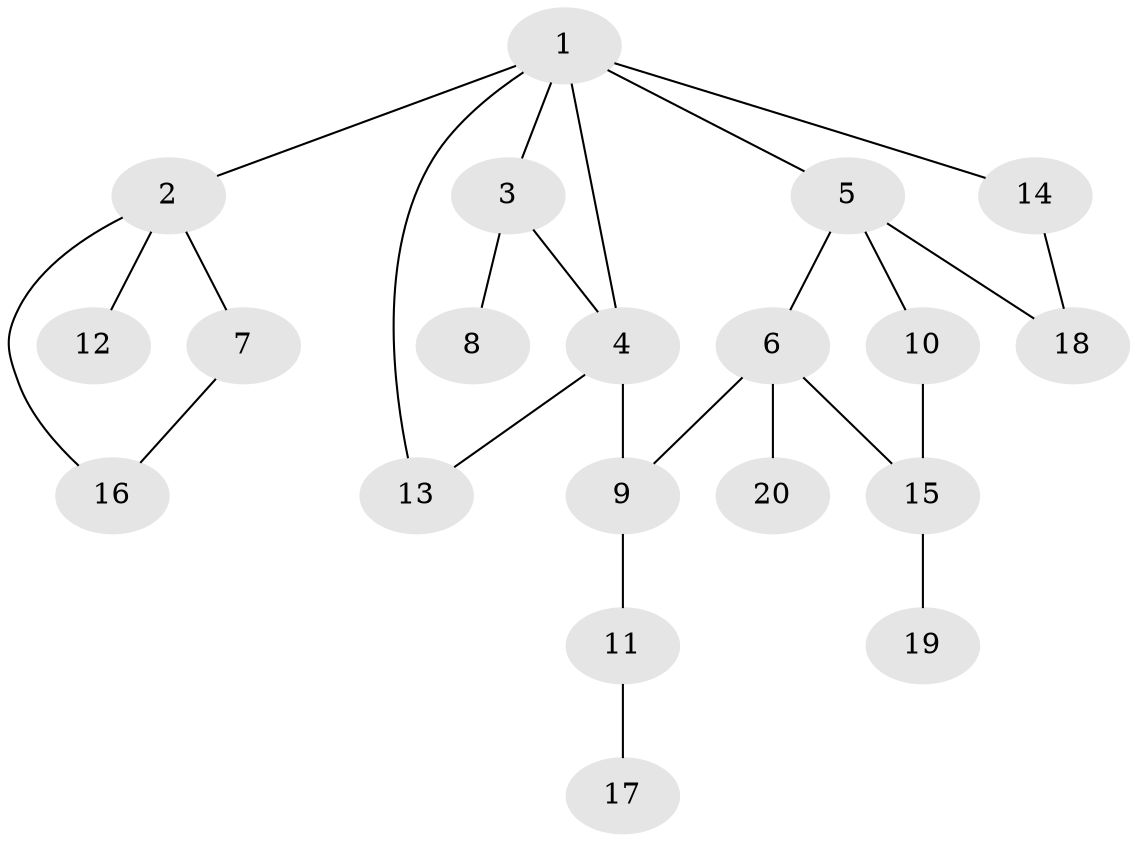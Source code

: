 // Generated by graph-tools (version 1.1) at 2025/46/02/15/25 05:46:28]
// undirected, 20 vertices, 25 edges
graph export_dot {
graph [start="1"]
  node [color=gray90,style=filled];
  1;
  2;
  3;
  4;
  5;
  6;
  7;
  8;
  9;
  10;
  11;
  12;
  13;
  14;
  15;
  16;
  17;
  18;
  19;
  20;
  1 -- 2;
  1 -- 3;
  1 -- 5;
  1 -- 14;
  1 -- 4;
  1 -- 13;
  2 -- 7;
  2 -- 12;
  2 -- 16;
  3 -- 4;
  3 -- 8;
  4 -- 13;
  4 -- 9;
  5 -- 6;
  5 -- 10;
  5 -- 18;
  6 -- 9;
  6 -- 15;
  6 -- 20;
  7 -- 16;
  9 -- 11;
  10 -- 15;
  11 -- 17;
  14 -- 18;
  15 -- 19;
}
